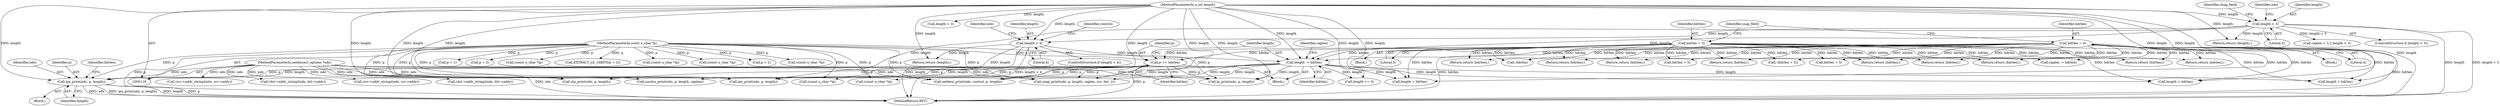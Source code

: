 digraph "0_tcpdump_1dcd10aceabbc03bf571ea32b892c522cbe923de_10@pointer" {
"1000429" [label="(Call,ipx_print(ndo, p, length))"];
"1000119" [label="(MethodParameterIn,netdissect_options *ndo)"];
"1000327" [label="(Call,p += hdrlen)"];
"1000237" [label="(Call,hdrlen = 4)"];
"1000191" [label="(Call,hdrlen = 3)"];
"1000120" [label="(MethodParameterIn,const u_char *p)"];
"1000330" [label="(Call,length -= hdrlen)"];
"1000150" [label="(Call,length < 3)"];
"1000121" [label="(MethodParameterIn,u_int length)"];
"1000213" [label="(Call,length < 4)"];
"1000406" [label="(Return,return (hdrlen);)"];
"1000367" [label="(Call,hdrlen + 5)"];
"1000755" [label="(MethodReturn,RET)"];
"1000637" [label="(Call,(const u_char *)p)"];
"1000238" [label="(Identifier,hdrlen)"];
"1000125" [label="(Block,)"];
"1000178" [label="(Call,p + 2)"];
"1000219" [label="(Identifier,ndo)"];
"1000195" [label="(Block,)"];
"1000453" [label="(Call,netbeui_print(ndo, control, p, length))"];
"1000143" [label="(Call,(const u_char *)p)"];
"1000420" [label="(Block,)"];
"1000749" [label="(Call,length + hdrlen)"];
"1000191" [label="(Call,hdrlen = 3)"];
"1000433" [label="(Return,return (hdrlen);)"];
"1000458" [label="(Return,return (hdrlen);)"];
"1000230" [label="(Call,EXTRACT_LE_16BITS(p + 2))"];
"1000150" [label="(Call,length < 3)"];
"1000163" [label="(Return,return (length);)"];
"1000753" [label="(Call,-hdrlen)"];
"1000720" [label="(Call,length + hdrlen)"];
"1000617" [label="(Call,length == 0)"];
"1000383" [label="(Call,stp_print(ndo, p, length))"];
"1000152" [label="(Literal,3)"];
"1000429" [label="(Call,ipx_print(ndo, p, length))"];
"1000222" [label="(Call,(const u_char *)p)"];
"1000119" [label="(MethodParameterIn,netdissect_options *ndo)"];
"1000561" [label="(Call,(src->addr_string)(ndo, src->addr))"];
"1000166" [label="(Identifier,dsap_field)"];
"1000156" [label="(Identifier,ndo)"];
"1000432" [label="(Identifier,length)"];
"1000621" [label="(Return,return (hdrlen);)"];
"1000187" [label="(Block,)"];
"1000572" [label="(Call,(dst->addr_string)(ndo, dst->addr))"];
"1000334" [label="(Identifier,caplen)"];
"1000212" [label="(ControlStructure,if (length < 4))"];
"1000327" [label="(Call,p += hdrlen)"];
"1000192" [label="(Identifier,hdrlen)"];
"1000206" [label="(Call,(const u_char *)p)"];
"1000231" [label="(Call,p + 2)"];
"1000330" [label="(Call,length -= hdrlen)"];
"1000606" [label="(Call,length + hdrlen)"];
"1000226" [label="(Return,return (length);)"];
"1000121" [label="(MethodParameterIn,u_int length)"];
"1000667" [label="(Call,(const u_char *)p)"];
"1000478" [label="(Return,return (hdrlen);)"];
"1000723" [label="(Return,return (hdrlen);)"];
"1000430" [label="(Identifier,ndo)"];
"1000515" [label="(Call,(src->addr_string)(ndo, src->addr))"];
"1000215" [label="(Literal,4)"];
"1000362" [label="(Call,hdrlen + 5)"];
"1000214" [label="(Identifier,length)"];
"1000650" [label="(Call,caplen < 3 || length < 3)"];
"1000351" [label="(Call,snap_print(ndo, p, length, caplen, src, dst, 2))"];
"1000361" [label="(Call,-(hdrlen + 5))"];
"1000159" [label="(Call,(const u_char *)p)"];
"1000237" [label="(Call,hdrlen = 4)"];
"1000328" [label="(Identifier,p)"];
"1000684" [label="(Return,return (hdrlen);)"];
"1000213" [label="(Call,length < 4)"];
"1000120" [label="(MethodParameterIn,const u_char *p)"];
"1000329" [label="(Identifier,hdrlen)"];
"1000641" [label="(Return,return (hdrlen);)"];
"1000332" [label="(Identifier,hdrlen)"];
"1000431" [label="(Identifier,p)"];
"1000331" [label="(Identifier,length)"];
"1000243" [label="(Identifier,ssap_field)"];
"1000257" [label="(Call,ipx_print(ndo, p, length))"];
"1000434" [label="(Identifier,hdrlen)"];
"1000402" [label="(Call,ip_print(ndo, p, length))"];
"1000333" [label="(Call,caplen -= hdrlen)"];
"1000149" [label="(ControlStructure,if (length < 3))"];
"1000193" [label="(Literal,3)"];
"1000654" [label="(Call,length < 3)"];
"1000151" [label="(Identifier,length)"];
"1000473" [label="(Call,isoclns_print(ndo, p, length, caplen))"];
"1000229" [label="(Identifier,control)"];
"1000387" [label="(Return,return (hdrlen);)"];
"1000172" [label="(Call,p + 1)"];
"1000521" [label="(Call,(dst->addr_string)(ndo, dst->addr))"];
"1000239" [label="(Literal,4)"];
"1000429" -> "1000420"  [label="AST: "];
"1000429" -> "1000432"  [label="CFG: "];
"1000430" -> "1000429"  [label="AST: "];
"1000431" -> "1000429"  [label="AST: "];
"1000432" -> "1000429"  [label="AST: "];
"1000434" -> "1000429"  [label="CFG: "];
"1000429" -> "1000755"  [label="DDG: length"];
"1000429" -> "1000755"  [label="DDG: p"];
"1000429" -> "1000755"  [label="DDG: ndo"];
"1000429" -> "1000755"  [label="DDG: ipx_print(ndo, p, length)"];
"1000119" -> "1000429"  [label="DDG: ndo"];
"1000327" -> "1000429"  [label="DDG: p"];
"1000120" -> "1000429"  [label="DDG: p"];
"1000330" -> "1000429"  [label="DDG: length"];
"1000121" -> "1000429"  [label="DDG: length"];
"1000119" -> "1000118"  [label="AST: "];
"1000119" -> "1000755"  [label="DDG: ndo"];
"1000119" -> "1000257"  [label="DDG: ndo"];
"1000119" -> "1000351"  [label="DDG: ndo"];
"1000119" -> "1000383"  [label="DDG: ndo"];
"1000119" -> "1000402"  [label="DDG: ndo"];
"1000119" -> "1000453"  [label="DDG: ndo"];
"1000119" -> "1000473"  [label="DDG: ndo"];
"1000119" -> "1000515"  [label="DDG: ndo"];
"1000119" -> "1000521"  [label="DDG: ndo"];
"1000119" -> "1000561"  [label="DDG: ndo"];
"1000119" -> "1000572"  [label="DDG: ndo"];
"1000327" -> "1000125"  [label="AST: "];
"1000327" -> "1000329"  [label="CFG: "];
"1000328" -> "1000327"  [label="AST: "];
"1000329" -> "1000327"  [label="AST: "];
"1000331" -> "1000327"  [label="CFG: "];
"1000327" -> "1000755"  [label="DDG: p"];
"1000237" -> "1000327"  [label="DDG: hdrlen"];
"1000191" -> "1000327"  [label="DDG: hdrlen"];
"1000120" -> "1000327"  [label="DDG: p"];
"1000327" -> "1000351"  [label="DDG: p"];
"1000327" -> "1000383"  [label="DDG: p"];
"1000327" -> "1000402"  [label="DDG: p"];
"1000327" -> "1000453"  [label="DDG: p"];
"1000327" -> "1000473"  [label="DDG: p"];
"1000327" -> "1000637"  [label="DDG: p"];
"1000327" -> "1000667"  [label="DDG: p"];
"1000237" -> "1000195"  [label="AST: "];
"1000237" -> "1000239"  [label="CFG: "];
"1000238" -> "1000237"  [label="AST: "];
"1000239" -> "1000237"  [label="AST: "];
"1000243" -> "1000237"  [label="CFG: "];
"1000237" -> "1000755"  [label="DDG: hdrlen"];
"1000237" -> "1000330"  [label="DDG: hdrlen"];
"1000237" -> "1000333"  [label="DDG: hdrlen"];
"1000237" -> "1000361"  [label="DDG: hdrlen"];
"1000237" -> "1000362"  [label="DDG: hdrlen"];
"1000237" -> "1000367"  [label="DDG: hdrlen"];
"1000237" -> "1000387"  [label="DDG: hdrlen"];
"1000237" -> "1000406"  [label="DDG: hdrlen"];
"1000237" -> "1000433"  [label="DDG: hdrlen"];
"1000237" -> "1000458"  [label="DDG: hdrlen"];
"1000237" -> "1000478"  [label="DDG: hdrlen"];
"1000237" -> "1000606"  [label="DDG: hdrlen"];
"1000237" -> "1000621"  [label="DDG: hdrlen"];
"1000237" -> "1000641"  [label="DDG: hdrlen"];
"1000237" -> "1000684"  [label="DDG: hdrlen"];
"1000237" -> "1000720"  [label="DDG: hdrlen"];
"1000237" -> "1000723"  [label="DDG: hdrlen"];
"1000237" -> "1000749"  [label="DDG: hdrlen"];
"1000237" -> "1000753"  [label="DDG: hdrlen"];
"1000191" -> "1000187"  [label="AST: "];
"1000191" -> "1000193"  [label="CFG: "];
"1000192" -> "1000191"  [label="AST: "];
"1000193" -> "1000191"  [label="AST: "];
"1000243" -> "1000191"  [label="CFG: "];
"1000191" -> "1000755"  [label="DDG: hdrlen"];
"1000191" -> "1000330"  [label="DDG: hdrlen"];
"1000191" -> "1000333"  [label="DDG: hdrlen"];
"1000191" -> "1000361"  [label="DDG: hdrlen"];
"1000191" -> "1000362"  [label="DDG: hdrlen"];
"1000191" -> "1000367"  [label="DDG: hdrlen"];
"1000191" -> "1000387"  [label="DDG: hdrlen"];
"1000191" -> "1000406"  [label="DDG: hdrlen"];
"1000191" -> "1000433"  [label="DDG: hdrlen"];
"1000191" -> "1000458"  [label="DDG: hdrlen"];
"1000191" -> "1000478"  [label="DDG: hdrlen"];
"1000191" -> "1000606"  [label="DDG: hdrlen"];
"1000191" -> "1000621"  [label="DDG: hdrlen"];
"1000191" -> "1000641"  [label="DDG: hdrlen"];
"1000191" -> "1000684"  [label="DDG: hdrlen"];
"1000191" -> "1000720"  [label="DDG: hdrlen"];
"1000191" -> "1000723"  [label="DDG: hdrlen"];
"1000191" -> "1000749"  [label="DDG: hdrlen"];
"1000191" -> "1000753"  [label="DDG: hdrlen"];
"1000120" -> "1000118"  [label="AST: "];
"1000120" -> "1000755"  [label="DDG: p"];
"1000120" -> "1000143"  [label="DDG: p"];
"1000120" -> "1000159"  [label="DDG: p"];
"1000120" -> "1000172"  [label="DDG: p"];
"1000120" -> "1000178"  [label="DDG: p"];
"1000120" -> "1000206"  [label="DDG: p"];
"1000120" -> "1000222"  [label="DDG: p"];
"1000120" -> "1000230"  [label="DDG: p"];
"1000120" -> "1000231"  [label="DDG: p"];
"1000120" -> "1000257"  [label="DDG: p"];
"1000120" -> "1000351"  [label="DDG: p"];
"1000120" -> "1000383"  [label="DDG: p"];
"1000120" -> "1000402"  [label="DDG: p"];
"1000120" -> "1000453"  [label="DDG: p"];
"1000120" -> "1000473"  [label="DDG: p"];
"1000120" -> "1000637"  [label="DDG: p"];
"1000120" -> "1000667"  [label="DDG: p"];
"1000330" -> "1000125"  [label="AST: "];
"1000330" -> "1000332"  [label="CFG: "];
"1000331" -> "1000330"  [label="AST: "];
"1000332" -> "1000330"  [label="AST: "];
"1000334" -> "1000330"  [label="CFG: "];
"1000150" -> "1000330"  [label="DDG: length"];
"1000213" -> "1000330"  [label="DDG: length"];
"1000121" -> "1000330"  [label="DDG: length"];
"1000330" -> "1000351"  [label="DDG: length"];
"1000330" -> "1000383"  [label="DDG: length"];
"1000330" -> "1000402"  [label="DDG: length"];
"1000330" -> "1000453"  [label="DDG: length"];
"1000330" -> "1000473"  [label="DDG: length"];
"1000330" -> "1000606"  [label="DDG: length"];
"1000330" -> "1000617"  [label="DDG: length"];
"1000330" -> "1000720"  [label="DDG: length"];
"1000330" -> "1000749"  [label="DDG: length"];
"1000150" -> "1000149"  [label="AST: "];
"1000150" -> "1000152"  [label="CFG: "];
"1000151" -> "1000150"  [label="AST: "];
"1000152" -> "1000150"  [label="AST: "];
"1000156" -> "1000150"  [label="CFG: "];
"1000166" -> "1000150"  [label="CFG: "];
"1000150" -> "1000755"  [label="DDG: length"];
"1000150" -> "1000755"  [label="DDG: length < 3"];
"1000121" -> "1000150"  [label="DDG: length"];
"1000150" -> "1000163"  [label="DDG: length"];
"1000150" -> "1000213"  [label="DDG: length"];
"1000150" -> "1000257"  [label="DDG: length"];
"1000150" -> "1000650"  [label="DDG: length < 3"];
"1000121" -> "1000118"  [label="AST: "];
"1000121" -> "1000755"  [label="DDG: length"];
"1000121" -> "1000163"  [label="DDG: length"];
"1000121" -> "1000213"  [label="DDG: length"];
"1000121" -> "1000226"  [label="DDG: length"];
"1000121" -> "1000257"  [label="DDG: length"];
"1000121" -> "1000351"  [label="DDG: length"];
"1000121" -> "1000383"  [label="DDG: length"];
"1000121" -> "1000402"  [label="DDG: length"];
"1000121" -> "1000453"  [label="DDG: length"];
"1000121" -> "1000473"  [label="DDG: length"];
"1000121" -> "1000606"  [label="DDG: length"];
"1000121" -> "1000617"  [label="DDG: length"];
"1000121" -> "1000654"  [label="DDG: length"];
"1000121" -> "1000720"  [label="DDG: length"];
"1000121" -> "1000749"  [label="DDG: length"];
"1000213" -> "1000212"  [label="AST: "];
"1000213" -> "1000215"  [label="CFG: "];
"1000214" -> "1000213"  [label="AST: "];
"1000215" -> "1000213"  [label="AST: "];
"1000219" -> "1000213"  [label="CFG: "];
"1000229" -> "1000213"  [label="CFG: "];
"1000213" -> "1000755"  [label="DDG: length"];
"1000213" -> "1000755"  [label="DDG: length < 4"];
"1000213" -> "1000226"  [label="DDG: length"];
"1000213" -> "1000257"  [label="DDG: length"];
}
